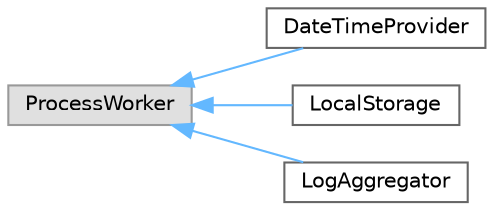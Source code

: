 digraph "Graphical Class Hierarchy"
{
 // LATEX_PDF_SIZE
  bgcolor="transparent";
  edge [fontname=Helvetica,fontsize=10,labelfontname=Helvetica,labelfontsize=10];
  node [fontname=Helvetica,fontsize=10,shape=box,height=0.2,width=0.4];
  rankdir="LR";
  Node0 [id="Node000000",label="ProcessWorker",height=0.2,width=0.4,color="grey60", fillcolor="#E0E0E0", style="filled",tooltip=" "];
  Node0 -> Node1 [id="edge31_Node000000_Node000001",dir="back",color="steelblue1",style="solid",tooltip=" "];
  Node1 [id="Node000001",label="DateTimeProvider",height=0.2,width=0.4,color="grey40", fillcolor="white", style="filled",URL="$class_date_time_provider.html",tooltip=" "];
  Node0 -> Node2 [id="edge32_Node000000_Node000002",dir="back",color="steelblue1",style="solid",tooltip=" "];
  Node2 [id="Node000002",label="LocalStorage",height=0.2,width=0.4,color="grey40", fillcolor="white", style="filled",URL="$class_local_storage.html",tooltip=" "];
  Node0 -> Node3 [id="edge33_Node000000_Node000003",dir="back",color="steelblue1",style="solid",tooltip=" "];
  Node3 [id="Node000003",label="LogAggregator",height=0.2,width=0.4,color="grey40", fillcolor="white", style="filled",URL="$class_log_aggregator.html",tooltip=" "];
}
